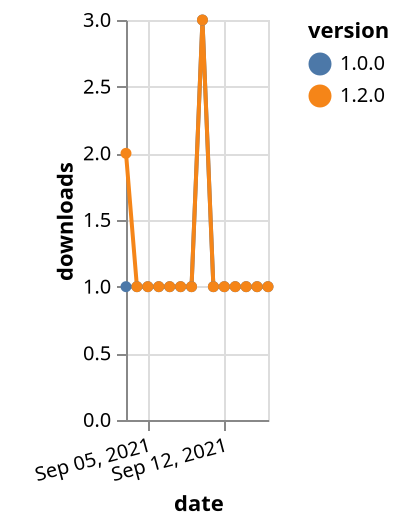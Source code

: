 {"$schema": "https://vega.github.io/schema/vega-lite/v5.json", "description": "A simple bar chart with embedded data.", "data": {"values": [{"date": "2021-09-03", "total": 167, "delta": 1, "version": "1.0.0"}, {"date": "2021-09-04", "total": 168, "delta": 1, "version": "1.0.0"}, {"date": "2021-09-05", "total": 169, "delta": 1, "version": "1.0.0"}, {"date": "2021-09-06", "total": 170, "delta": 1, "version": "1.0.0"}, {"date": "2021-09-07", "total": 171, "delta": 1, "version": "1.0.0"}, {"date": "2021-09-08", "total": 172, "delta": 1, "version": "1.0.0"}, {"date": "2021-09-09", "total": 173, "delta": 1, "version": "1.0.0"}, {"date": "2021-09-10", "total": 176, "delta": 3, "version": "1.0.0"}, {"date": "2021-09-11", "total": 177, "delta": 1, "version": "1.0.0"}, {"date": "2021-09-12", "total": 178, "delta": 1, "version": "1.0.0"}, {"date": "2021-09-13", "total": 179, "delta": 1, "version": "1.0.0"}, {"date": "2021-09-14", "total": 180, "delta": 1, "version": "1.0.0"}, {"date": "2021-09-15", "total": 181, "delta": 1, "version": "1.0.0"}, {"date": "2021-09-16", "total": 182, "delta": 1, "version": "1.0.0"}, {"date": "2021-09-03", "total": 115, "delta": 2, "version": "1.2.0"}, {"date": "2021-09-04", "total": 116, "delta": 1, "version": "1.2.0"}, {"date": "2021-09-05", "total": 117, "delta": 1, "version": "1.2.0"}, {"date": "2021-09-06", "total": 118, "delta": 1, "version": "1.2.0"}, {"date": "2021-09-07", "total": 119, "delta": 1, "version": "1.2.0"}, {"date": "2021-09-08", "total": 120, "delta": 1, "version": "1.2.0"}, {"date": "2021-09-09", "total": 121, "delta": 1, "version": "1.2.0"}, {"date": "2021-09-10", "total": 124, "delta": 3, "version": "1.2.0"}, {"date": "2021-09-11", "total": 125, "delta": 1, "version": "1.2.0"}, {"date": "2021-09-12", "total": 126, "delta": 1, "version": "1.2.0"}, {"date": "2021-09-13", "total": 127, "delta": 1, "version": "1.2.0"}, {"date": "2021-09-14", "total": 128, "delta": 1, "version": "1.2.0"}, {"date": "2021-09-15", "total": 129, "delta": 1, "version": "1.2.0"}, {"date": "2021-09-16", "total": 130, "delta": 1, "version": "1.2.0"}]}, "width": "container", "mark": {"type": "line", "point": {"filled": true}}, "encoding": {"x": {"field": "date", "type": "temporal", "timeUnit": "yearmonthdate", "title": "date", "axis": {"labelAngle": -15}}, "y": {"field": "delta", "type": "quantitative", "title": "downloads"}, "color": {"field": "version", "type": "nominal"}, "tooltip": {"field": "delta"}}}